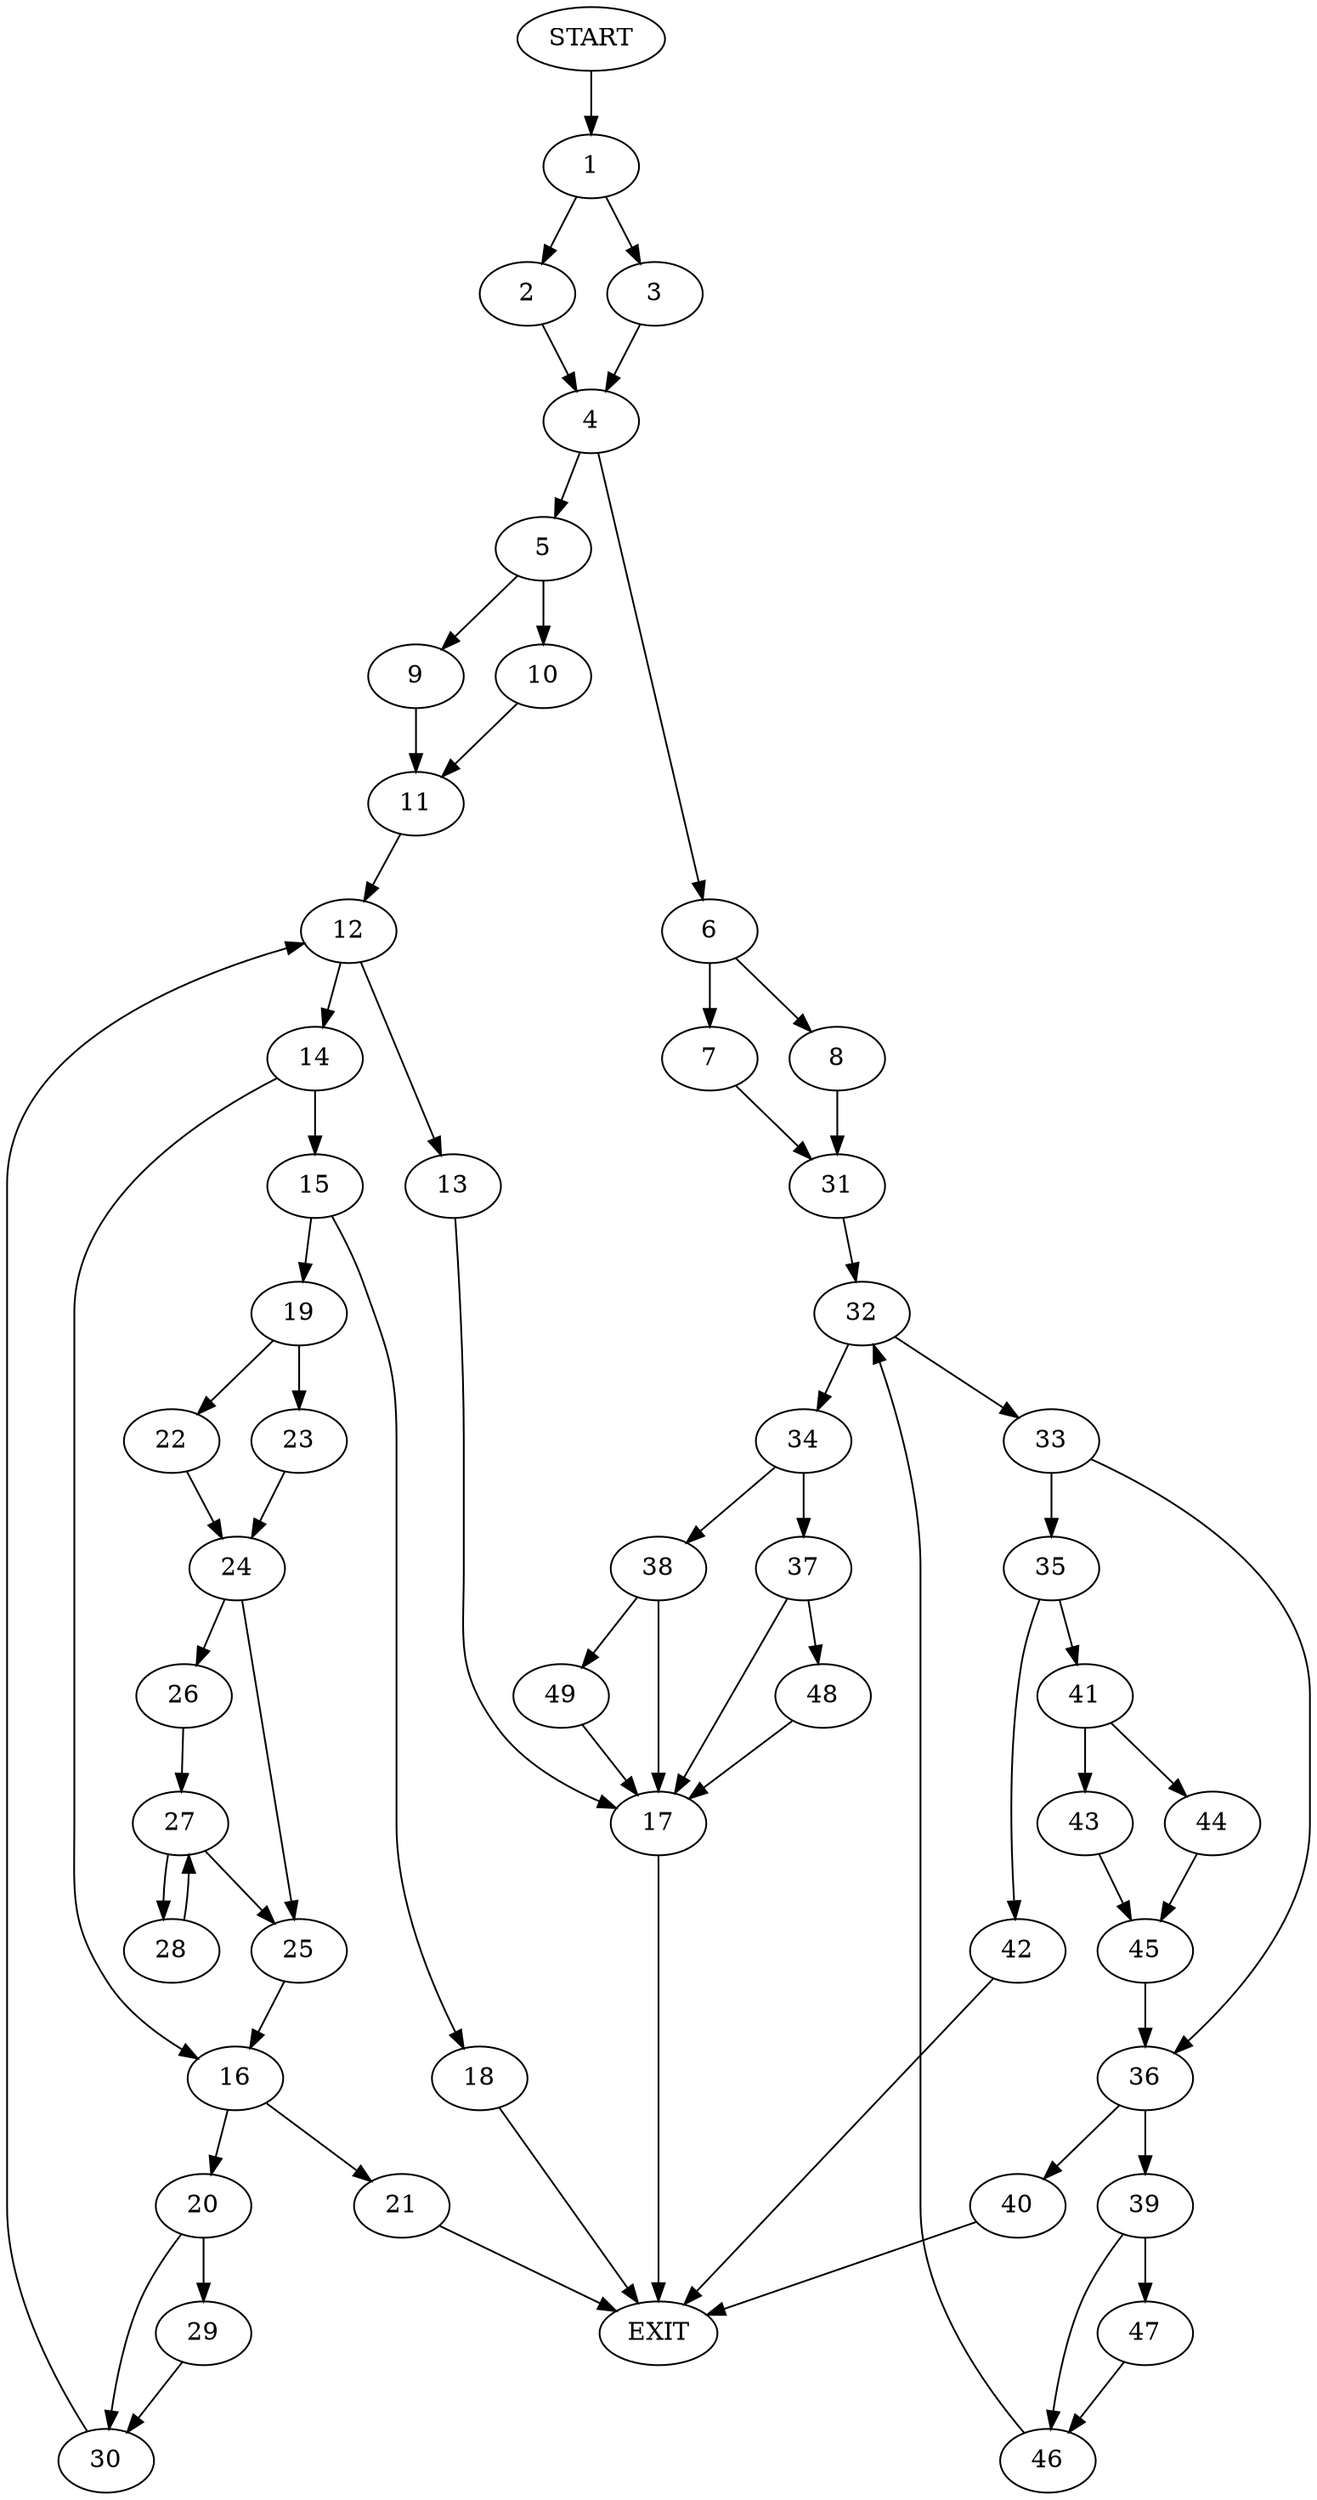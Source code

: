 digraph {
0 [label="START"]
50 [label="EXIT"]
0 -> 1
1 -> 2
1 -> 3
3 -> 4
2 -> 4
4 -> 5
4 -> 6
6 -> 7
6 -> 8
5 -> 9
5 -> 10
9 -> 11
10 -> 11
11 -> 12
12 -> 13
12 -> 14
14 -> 15
14 -> 16
13 -> 17
15 -> 18
15 -> 19
16 -> 20
16 -> 21
18 -> 50
19 -> 22
19 -> 23
23 -> 24
22 -> 24
24 -> 25
24 -> 26
25 -> 16
26 -> 27
27 -> 25
27 -> 28
28 -> 27
21 -> 50
20 -> 29
20 -> 30
29 -> 30
30 -> 12
17 -> 50
7 -> 31
8 -> 31
31 -> 32
32 -> 33
32 -> 34
33 -> 35
33 -> 36
34 -> 37
34 -> 38
36 -> 39
36 -> 40
35 -> 41
35 -> 42
42 -> 50
41 -> 43
41 -> 44
43 -> 45
44 -> 45
45 -> 36
39 -> 46
39 -> 47
40 -> 50
46 -> 32
47 -> 46
37 -> 17
37 -> 48
38 -> 49
38 -> 17
48 -> 17
49 -> 17
}
